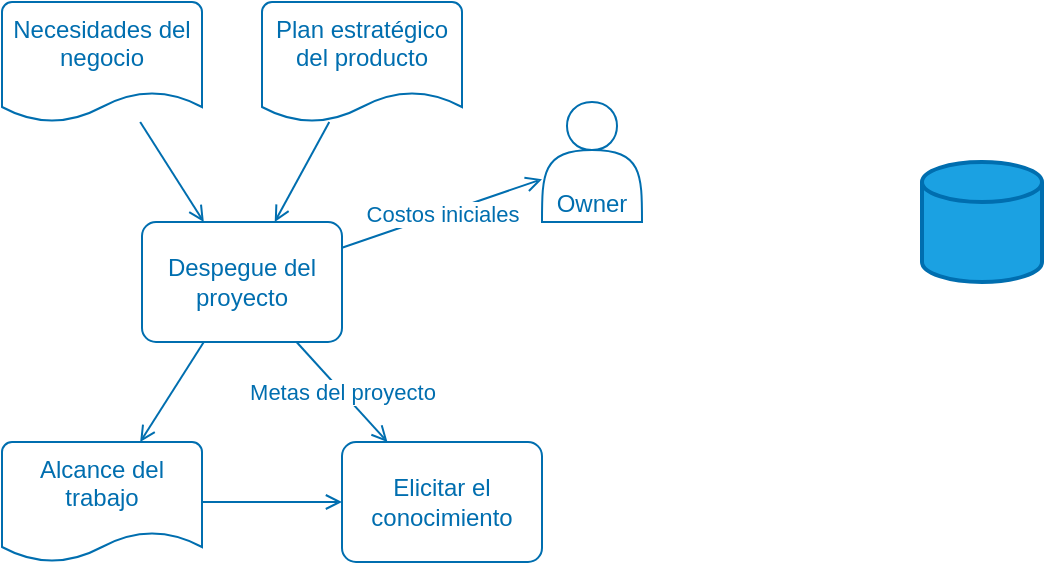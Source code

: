<mxfile>
    <diagram id="kLxlBWsfmVm-SWqDWMv2" name="Page-1">
        <mxGraphModel dx="590" dy="540" grid="1" gridSize="10" guides="1" tooltips="1" connect="1" arrows="1" fold="1" page="1" pageScale="1" pageWidth="850" pageHeight="1100" math="0" shadow="0">
            <root>
                <mxCell id="0"/>
                <mxCell id="1" parent="0"/>
                <mxCell id="2" value="Despegue del proyecto" style="rounded=1;whiteSpace=wrap;html=1;absoluteArcSize=1;arcSize=14;strokeWidth=1;fillColor=none;strokeColor=#006EAF;fontColor=#006EAF;" vertex="1" parent="1">
                    <mxGeometry x="80" y="120" width="100" height="60" as="geometry"/>
                </mxCell>
                <mxCell id="3" value="" style="strokeWidth=2;html=1;shape=mxgraph.flowchart.database;whiteSpace=wrap;fillColor=#1ba1e2;strokeColor=#006EAF;fontColor=#006EAF;" vertex="1" parent="1">
                    <mxGeometry x="470" y="90" width="60" height="60" as="geometry"/>
                </mxCell>
                <mxCell id="4" value="Plan estratégico del producto" style="strokeWidth=1;html=1;shape=mxgraph.flowchart.document2;whiteSpace=wrap;size=0.25;verticalAlign=top;fillColor=none;strokeColor=#006EAF;fontColor=#006EAF;" vertex="1" parent="1">
                    <mxGeometry x="140" y="10" width="100" height="60" as="geometry"/>
                </mxCell>
                <mxCell id="6" style="edgeStyle=none;html=1;endArrow=open;endFill=0;fillColor=#1ba1e2;strokeColor=#006EAF;fontColor=#006EAF;" edge="1" parent="1" source="5" target="2">
                    <mxGeometry relative="1" as="geometry"/>
                </mxCell>
                <mxCell id="5" value="Necesidades del negocio" style="strokeWidth=1;html=1;shape=mxgraph.flowchart.document2;whiteSpace=wrap;size=0.25;align=center;verticalAlign=top;fillColor=none;strokeColor=#006EAF;fontColor=#006EAF;" vertex="1" parent="1">
                    <mxGeometry x="10" y="10" width="100" height="60" as="geometry"/>
                </mxCell>
                <mxCell id="7" style="edgeStyle=none;html=1;endArrow=open;endFill=0;fillColor=#1ba1e2;strokeColor=#006EAF;fontColor=#006EAF;" edge="1" parent="1" source="4" target="2">
                    <mxGeometry relative="1" as="geometry">
                        <mxPoint x="86.154" y="80" as="sourcePoint"/>
                        <mxPoint x="113.077" y="130" as="targetPoint"/>
                    </mxGeometry>
                </mxCell>
                <mxCell id="10" value="Owner" style="shape=actor;whiteSpace=wrap;html=1;strokeWidth=1;fillColor=none;verticalAlign=bottom;fontColor=#006EAF;strokeColor=#006EAF;" vertex="1" parent="1">
                    <mxGeometry x="280" y="60" width="50" height="60" as="geometry"/>
                </mxCell>
                <mxCell id="11" value="Costos iniciales" style="edgeStyle=none;html=1;endArrow=open;endFill=0;fillColor=#1ba1e2;strokeColor=#006EAF;fontColor=#006EAF;" edge="1" parent="1" source="2" target="10">
                    <mxGeometry relative="1" as="geometry">
                        <mxPoint x="183.636" y="80" as="sourcePoint"/>
                        <mxPoint x="156.364" y="130" as="targetPoint"/>
                    </mxGeometry>
                </mxCell>
                <mxCell id="12" value="Alcance del trabajo" style="strokeWidth=1;html=1;shape=mxgraph.flowchart.document2;whiteSpace=wrap;size=0.25;align=center;verticalAlign=top;fillColor=none;strokeColor=#006EAF;fontColor=#006EAF;" vertex="1" parent="1">
                    <mxGeometry x="10" y="230" width="100" height="60" as="geometry"/>
                </mxCell>
                <mxCell id="13" style="edgeStyle=none;html=1;endArrow=open;endFill=0;fillColor=#1ba1e2;strokeColor=#006EAF;fontColor=#006EAF;" edge="1" parent="1" source="2" target="12">
                    <mxGeometry relative="1" as="geometry">
                        <mxPoint x="89.091" y="80" as="sourcePoint"/>
                        <mxPoint x="120.909" y="130" as="targetPoint"/>
                    </mxGeometry>
                </mxCell>
                <mxCell id="14" value="Elicitar el conocimiento" style="rounded=1;whiteSpace=wrap;html=1;absoluteArcSize=1;arcSize=14;strokeWidth=1;fillColor=none;strokeColor=#006EAF;fontColor=#006EAF;" vertex="1" parent="1">
                    <mxGeometry x="180" y="230" width="100" height="60" as="geometry"/>
                </mxCell>
                <mxCell id="15" style="edgeStyle=none;html=1;endArrow=open;endFill=0;fillColor=#1ba1e2;strokeColor=#006EAF;fontColor=#006EAF;" edge="1" parent="1" source="12" target="14">
                    <mxGeometry relative="1" as="geometry">
                        <mxPoint x="120.909" y="190" as="sourcePoint"/>
                        <mxPoint x="89.091" y="240" as="targetPoint"/>
                    </mxGeometry>
                </mxCell>
                <mxCell id="16" value="Metas del proyecto" style="edgeStyle=none;html=1;endArrow=open;endFill=0;fillColor=#1ba1e2;strokeColor=#006EAF;fontColor=#006EAF;" edge="1" parent="1" source="2" target="14">
                    <mxGeometry relative="1" as="geometry">
                        <mxPoint x="120.909" y="190" as="sourcePoint"/>
                        <mxPoint x="89.091" y="240" as="targetPoint"/>
                    </mxGeometry>
                </mxCell>
            </root>
        </mxGraphModel>
    </diagram>
</mxfile>